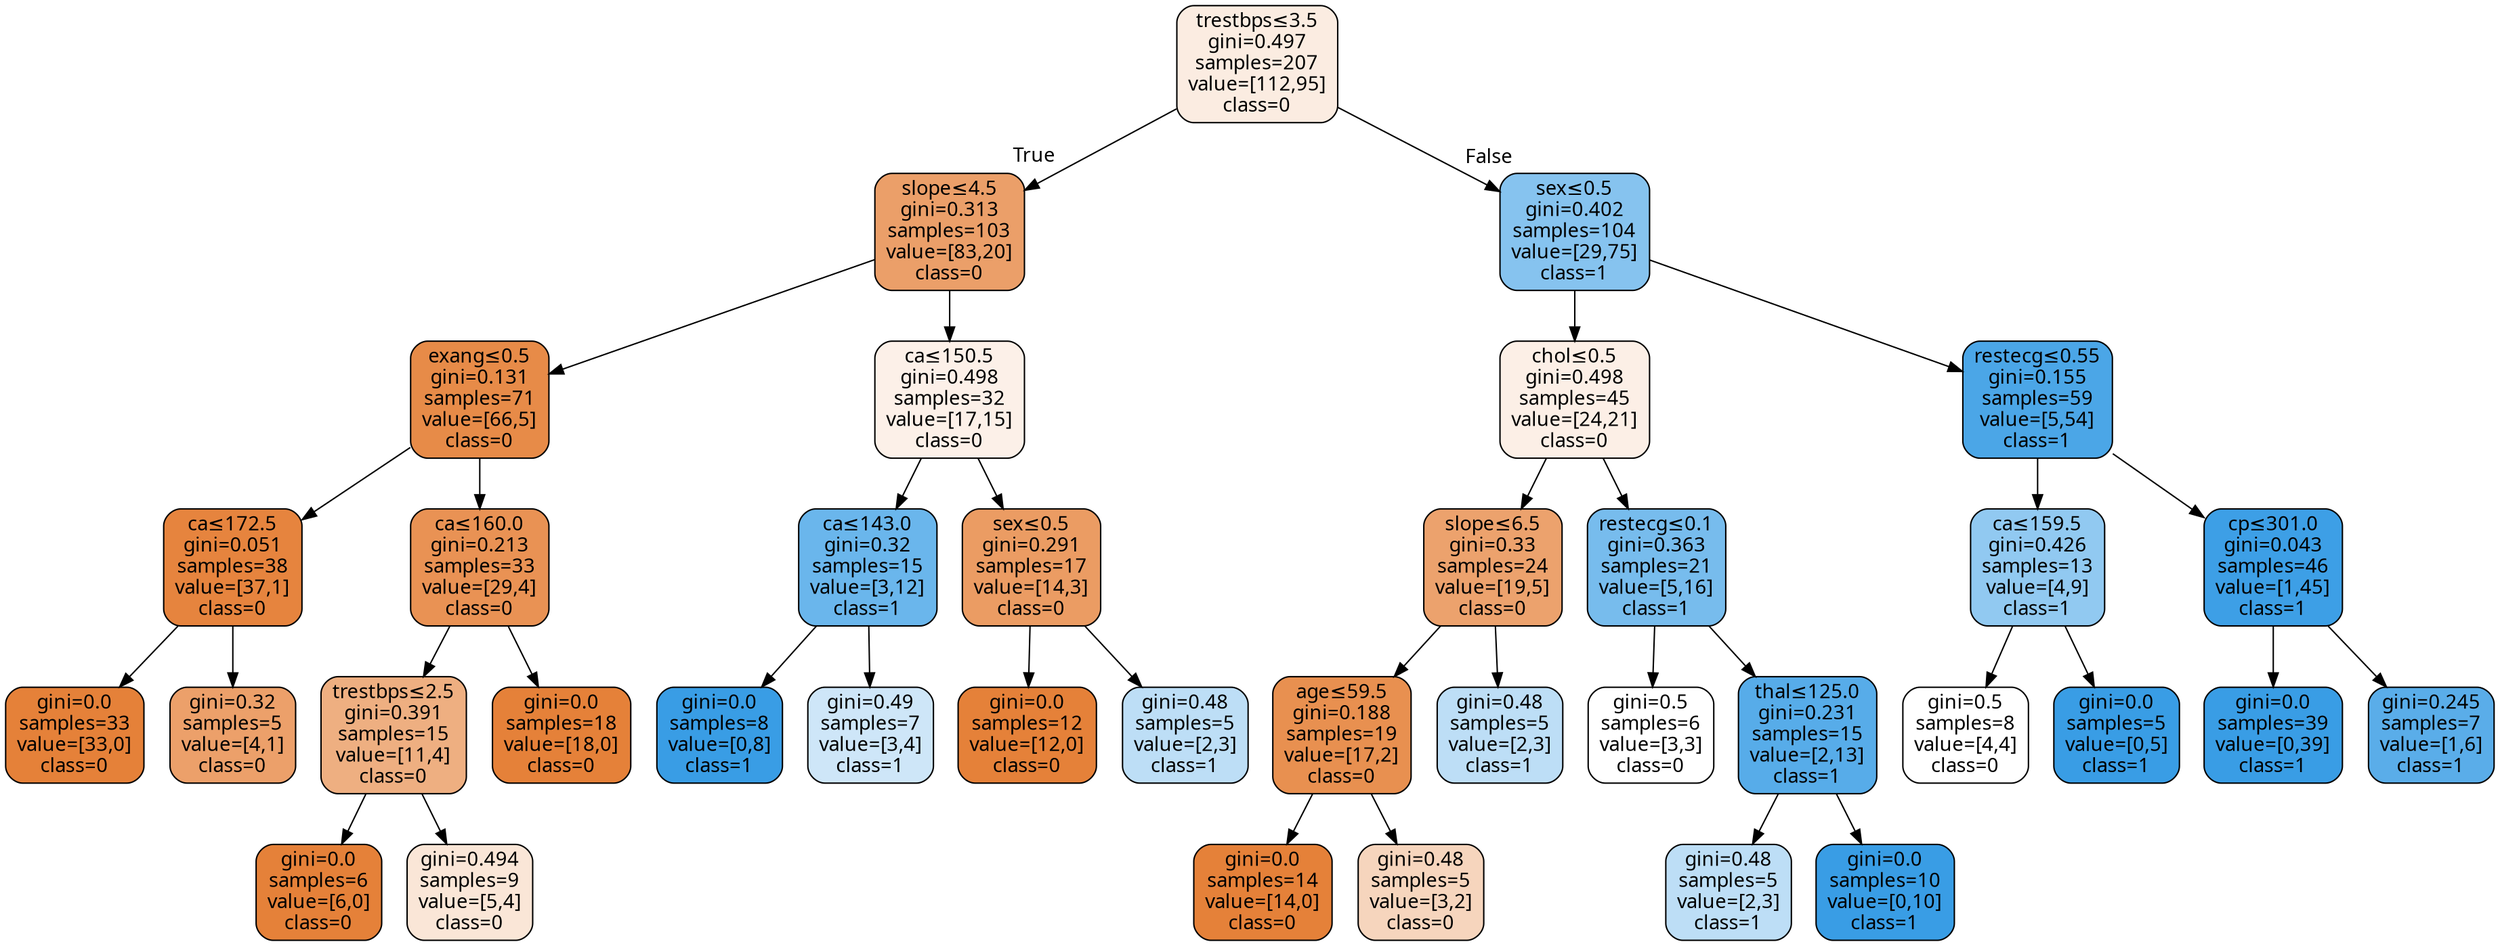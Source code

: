 digraph Tree {	node [shape=box, style="filled, rounded", color="black", fontname= "Microsoft YaHei" ] ;	edge [fontname= "Microsoft YaHei" ] ;	0[label=<trestbps&le;3.5<br/>gini=0.497<br/>samples=207<br/>value=[112,95]<br/>class=0>,fillcolor="#fbece1"];	1[label=<slope&le;4.5<br/>gini=0.313<br/>samples=103<br/>value=[83,20]<br/>class=0>,fillcolor="#eb9f69"];	0->1[labeldistance=2.5,labelangle=45,headlabel="True"];	2[label=<exang&le;0.5<br/>gini=0.131<br/>samples=71<br/>value=[66,5]<br/>class=0>,fillcolor="#e78b48"];	1 -> 2 ;	3[label=<ca&le;172.5<br/>gini=0.051<br/>samples=38<br/>value=[37,1]<br/>class=0>,fillcolor="#e6843e"];	2 -> 3 ;	4[label=<gini=0.0<br/>samples=33<br/>value=[33,0]<br/>class=0>,fillcolor="#e58139"];	3 -> 4 ;	5[label=<gini=0.32<br/>samples=5<br/>value=[4,1]<br/>class=0>,fillcolor="#eca06a"];	3 -> 5 ;	6[label=<ca&le;160.0<br/>gini=0.213<br/>samples=33<br/>value=[29,4]<br/>class=0>,fillcolor="#e99254"];	2 -> 6 ;	7[label=<trestbps&le;2.5<br/>gini=0.391<br/>samples=15<br/>value=[11,4]<br/>class=0>,fillcolor="#eeaf81"];	6 -> 7 ;	8[label=<gini=0.0<br/>samples=6<br/>value=[6,0]<br/>class=0>,fillcolor="#e58139"];	7 -> 8 ;	9[label=<gini=0.494<br/>samples=9<br/>value=[5,4]<br/>class=0>,fillcolor="#fae6d7"];	7 -> 9 ;	10[label=<gini=0.0<br/>samples=18<br/>value=[18,0]<br/>class=0>,fillcolor="#e58139"];	6 -> 10 ;	11[label=<ca&le;150.5<br/>gini=0.498<br/>samples=32<br/>value=[17,15]<br/>class=0>,fillcolor="#fcf0e8"];	1 -> 11 ;	12[label=<ca&le;143.0<br/>gini=0.32<br/>samples=15<br/>value=[3,12]<br/>class=1>,fillcolor="#6ab6ec"];	11 -> 12 ;	13[label=<gini=0.0<br/>samples=8<br/>value=[0,8]<br/>class=1>,fillcolor="#399de5"];	12 -> 13 ;	14[label=<gini=0.49<br/>samples=7<br/>value=[3,4]<br/>class=1>,fillcolor="#cee6f8"];	12 -> 14 ;	15[label=<sex&le;0.5<br/>gini=0.291<br/>samples=17<br/>value=[14,3]<br/>class=0>,fillcolor="#eb9c63"];	11 -> 15 ;	16[label=<gini=0.0<br/>samples=12<br/>value=[12,0]<br/>class=0>,fillcolor="#e58139"];	15 -> 16 ;	17[label=<gini=0.48<br/>samples=5<br/>value=[2,3]<br/>class=1>,fillcolor="#bddef6"];	15 -> 17 ;	18[label=<sex&le;0.5<br/>gini=0.402<br/>samples=104<br/>value=[29,75]<br/>class=1>,fillcolor="#86c3ef"];	0->18[labeldistance=2.5,labelangle=-45,headlabel="False"];	19[label=<chol&le;0.5<br/>gini=0.498<br/>samples=45<br/>value=[24,21]<br/>class=0>,fillcolor="#fcefe6"];	18 -> 19 ;	20[label=<slope&le;6.5<br/>gini=0.33<br/>samples=24<br/>value=[19,5]<br/>class=0>,fillcolor="#eca26d"];	19 -> 20 ;	21[label=<age&le;59.5<br/>gini=0.188<br/>samples=19<br/>value=[17,2]<br/>class=0>,fillcolor="#e89050"];	20 -> 21 ;	22[label=<gini=0.0<br/>samples=14<br/>value=[14,0]<br/>class=0>,fillcolor="#e58139"];	21 -> 22 ;	23[label=<gini=0.48<br/>samples=5<br/>value=[3,2]<br/>class=0>,fillcolor="#f6d5bd"];	21 -> 23 ;	24[label=<gini=0.48<br/>samples=5<br/>value=[2,3]<br/>class=1>,fillcolor="#bddef6"];	20 -> 24 ;	25[label=<restecg&le;0.1<br/>gini=0.363<br/>samples=21<br/>value=[5,16]<br/>class=1>,fillcolor="#77bced"];	19 -> 25 ;	26[label=<gini=0.5<br/>samples=6<br/>value=[3,3]<br/>class=0>,fillcolor="#ffffff"];	25 -> 26 ;	27[label=<thal&le;125.0<br/>gini=0.231<br/>samples=15<br/>value=[2,13]<br/>class=1>,fillcolor="#57ace9"];	25 -> 27 ;	28[label=<gini=0.48<br/>samples=5<br/>value=[2,3]<br/>class=1>,fillcolor="#bddef6"];	27 -> 28 ;	29[label=<gini=0.0<br/>samples=10<br/>value=[0,10]<br/>class=1>,fillcolor="#399de5"];	27 -> 29 ;	30[label=<restecg&le;0.55<br/>gini=0.155<br/>samples=59<br/>value=[5,54]<br/>class=1>,fillcolor="#4ba6e7"];	18 -> 30 ;	31[label=<ca&le;159.5<br/>gini=0.426<br/>samples=13<br/>value=[4,9]<br/>class=1>,fillcolor="#91c9f1"];	30 -> 31 ;	32[label=<gini=0.5<br/>samples=8<br/>value=[4,4]<br/>class=0>,fillcolor="#ffffff"];	31 -> 32 ;	33[label=<gini=0.0<br/>samples=5<br/>value=[0,5]<br/>class=1>,fillcolor="#399de5"];	31 -> 33 ;	34[label=<cp&le;301.0<br/>gini=0.043<br/>samples=46<br/>value=[1,45]<br/>class=1>,fillcolor="#3d9fe6"];	30 -> 34 ;	35[label=<gini=0.0<br/>samples=39<br/>value=[0,39]<br/>class=1>,fillcolor="#399de5"];	34 -> 35 ;	36[label=<gini=0.245<br/>samples=7<br/>value=[1,6]<br/>class=1>,fillcolor="#5aade9"];	34 -> 36 ;	}	